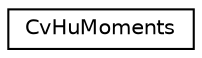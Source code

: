 digraph "Graphical Class Hierarchy"
{
 // LATEX_PDF_SIZE
  edge [fontname="Helvetica",fontsize="10",labelfontname="Helvetica",labelfontsize="10"];
  node [fontname="Helvetica",fontsize="10",shape=record];
  rankdir="LR";
  Node0 [label="CvHuMoments",height=0.2,width=0.4,color="black", fillcolor="white", style="filled",URL="$struct_cv_hu_moments.html",tooltip=" "];
}
